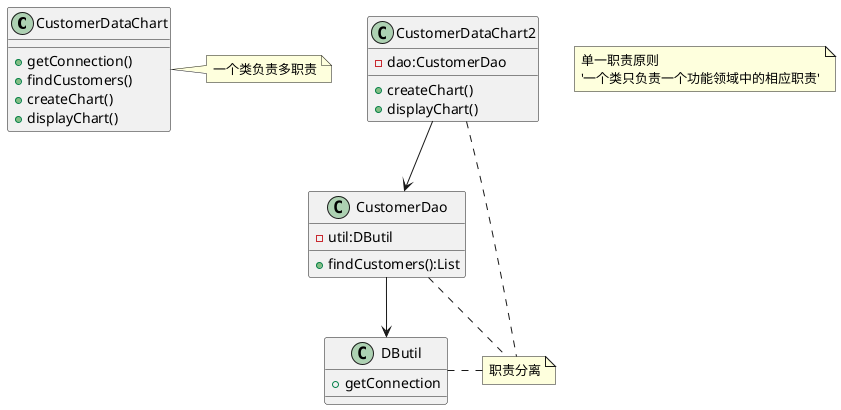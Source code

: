 @startuml

class CustomerDataChart{
+getConnection()
+findCustomers()
+createChart()
+displayChart()
}
note right:一个类负责多职责

class DButil{
+getConnection
}
class CustomerDao{
-util:DButil
+findCustomers():List
}
class CustomerDataChart2{
-dao:CustomerDao
+createChart()
+displayChart()
}
CustomerDataChart2-->CustomerDao
CustomerDao-->DButil
note "职责分离" as N2
note "单一职责原则\n'一个类只负责一个功能领域中的相应职责'" as N1
DButil.N2
CustomerDao.N2
CustomerDataChart2.N2




@enduml